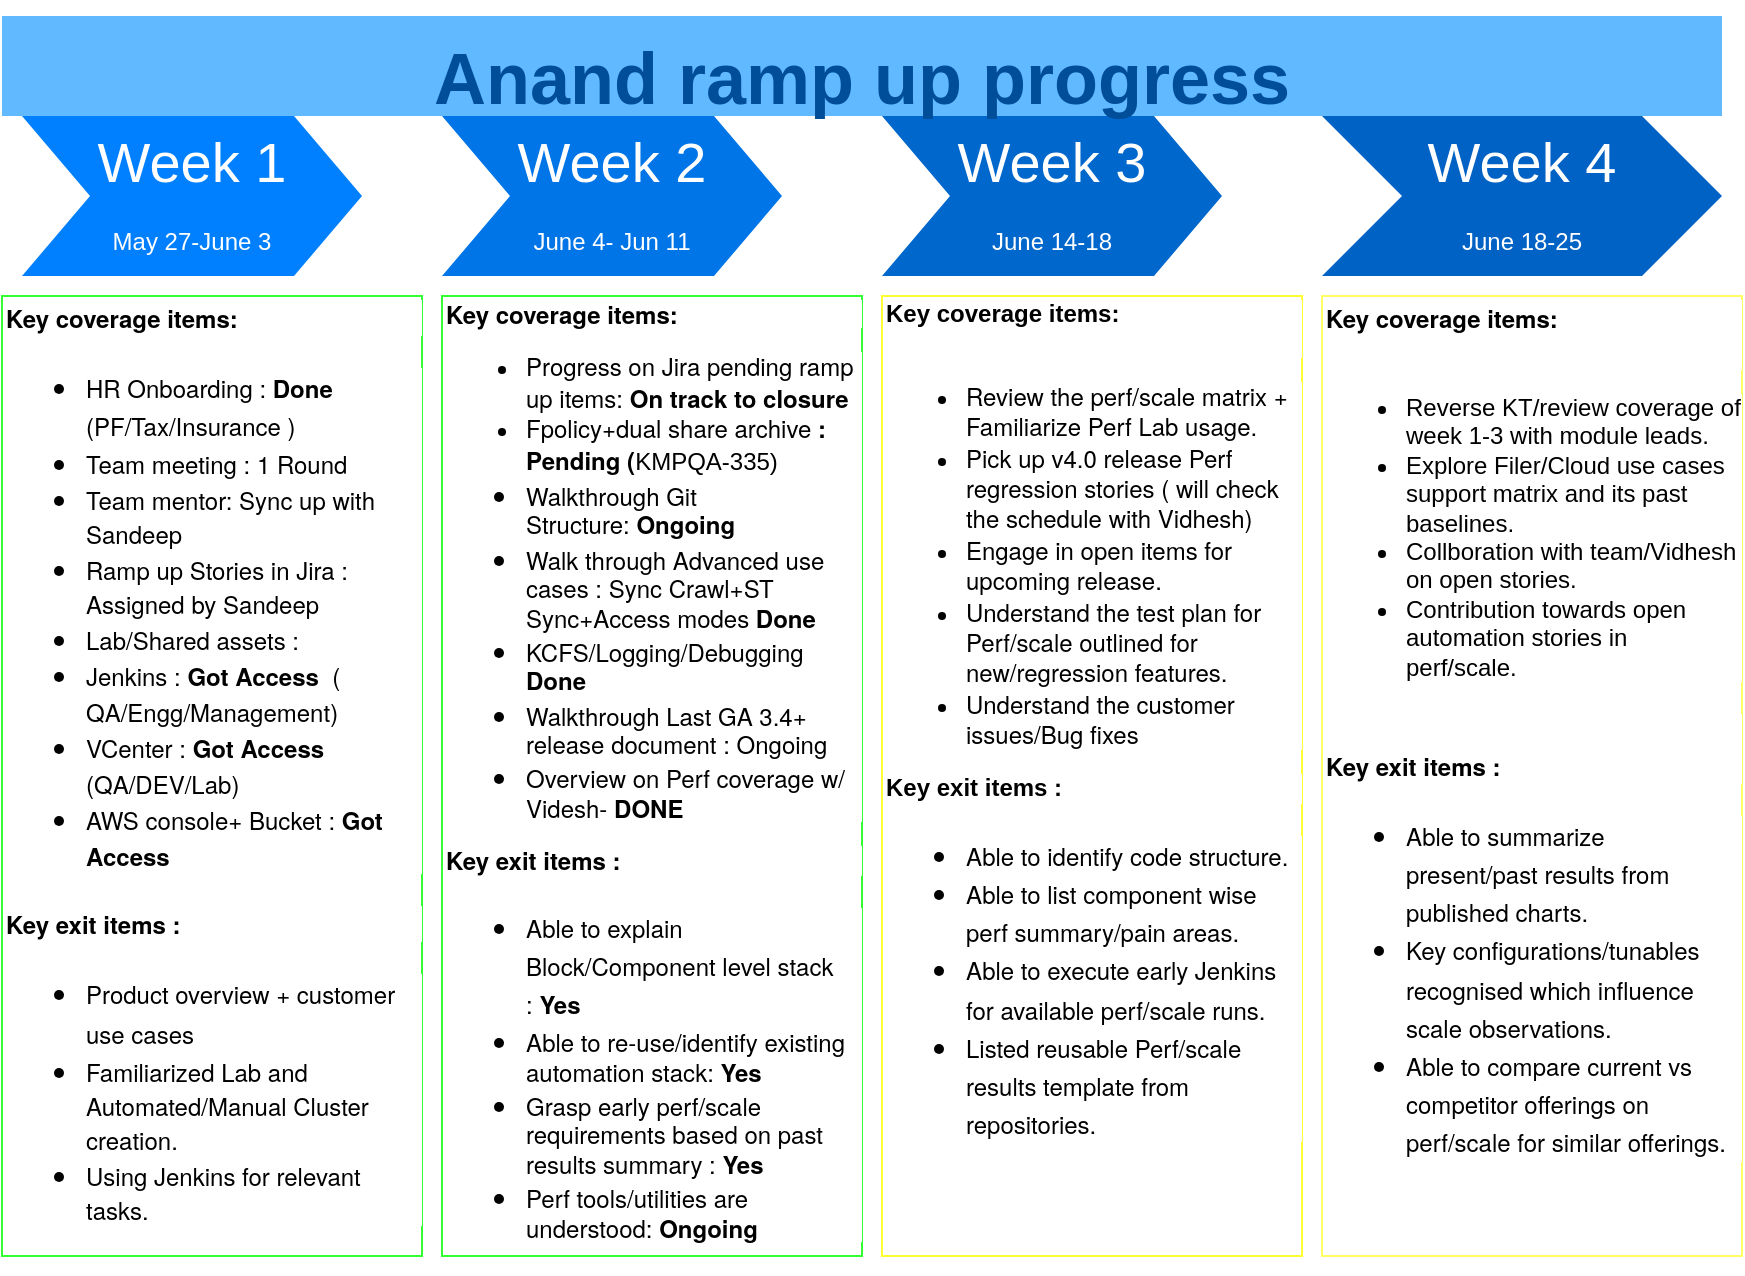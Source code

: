 <mxfile version="14.7.4" type="github">
  <diagram name="Page-1" id="d9b1e647-80fa-b4a2-5024-87a742678bcc">
    <mxGraphModel dx="1186" dy="614" grid="1" gridSize="10" guides="1" tooltips="1" connect="1" arrows="1" fold="1" page="1" pageScale="1" pageWidth="1100" pageHeight="850" background="none" math="0" shadow="0">
      <root>
        <mxCell id="0" />
        <mxCell id="1" parent="0" />
        <mxCell id="57fe6abec08f04cb-1" value="Week 1&lt;br&gt;&lt;font style=&quot;font-size: 12px&quot;&gt;May 27-June 3&lt;/font&gt;" style="shape=step;whiteSpace=wrap;html=1;fontSize=28;fillColor=#0080FF;fontColor=#FFFFFF;strokeColor=none;" parent="1" vertex="1">
          <mxGeometry x="90" y="180" width="170" height="80" as="geometry" />
        </mxCell>
        <mxCell id="57fe6abec08f04cb-2" value="Week 2&lt;br&gt;&lt;font style=&quot;font-size: 12px&quot;&gt;J&lt;font&gt;u&lt;/font&gt;&lt;/font&gt;&lt;font style=&quot;font-size: 12px&quot;&gt;ne 4- Jun 11&lt;/font&gt;" style="shape=step;whiteSpace=wrap;html=1;fontSize=28;fillColor=#0075E8;fontColor=#FFFFFF;strokeColor=none;" parent="1" vertex="1">
          <mxGeometry x="300" y="180" width="170" height="80" as="geometry" />
        </mxCell>
        <mxCell id="57fe6abec08f04cb-3" value="Week 3&lt;br&gt;&lt;font style=&quot;font-size: 12px&quot;&gt;June 14-18&lt;/font&gt;" style="shape=step;whiteSpace=wrap;html=1;fontSize=28;fillColor=#0067CC;fontColor=#FFFFFF;strokeColor=none;" parent="1" vertex="1">
          <mxGeometry x="520" y="180" width="170" height="80" as="geometry" />
        </mxCell>
        <mxCell id="57fe6abec08f04cb-4" value="Week 4&lt;br&gt;&lt;font style=&quot;font-size: 12px&quot;&gt;June 18-25&lt;/font&gt;" style="shape=step;whiteSpace=wrap;html=1;fontSize=28;fillColor=#0062C4;fontColor=#FFFFFF;strokeColor=none;" parent="1" vertex="1">
          <mxGeometry x="740" y="180" width="200" height="80" as="geometry" />
        </mxCell>
        <mxCell id="57fe6abec08f04cb-7" value="&lt;font style=&quot;font-size: 36px&quot;&gt;Anand ramp up progress&lt;/font&gt;" style="text;html=1;strokeColor=none;fillColor=#61BAFF;align=center;verticalAlign=middle;whiteSpace=wrap;fontSize=54;fontStyle=1;fontColor=#004D99;" parent="1" vertex="1">
          <mxGeometry x="80" y="130" width="860" height="50" as="geometry" />
        </mxCell>
        <mxCell id="WfNH4-pf-VjyFcLgyXZl-1" value="&lt;p class=&quot;p1&quot; style=&quot;font-stretch: normal ; line-height: normal ; font-family: &amp;#34;helvetica neue&amp;#34; ; background-color: rgb(255 , 255 , 255) ; margin: 0px&quot;&gt;&lt;b&gt;Key coverage items:&lt;/b&gt;&lt;/p&gt;&lt;p class=&quot;p1&quot; style=&quot;font-stretch: normal ; line-height: normal ; font-family: &amp;#34;helvetica neue&amp;#34; ; background-color: rgb(255 , 255 , 255) ; margin: 0px&quot;&gt;&lt;/p&gt;&lt;ul style=&quot;font-family: &amp;#34;calibri&amp;#34; , &amp;#34;arial&amp;#34; , &amp;#34;helvetica&amp;#34; , sans-serif ; font-size: 16px ; background-color: rgb(255 , 255 , 255)&quot;&gt;&lt;li&gt;&lt;span style=&quot;margin: 0px ; padding: 0px ; border: 0px ; font-style: inherit ; font-variant: inherit ; font-weight: inherit ; font-stretch: inherit ; font-size: 9pt ; line-height: inherit ; font-family: &amp;#34;helvetica neue&amp;#34; ; vertical-align: baseline ; background-color: rgba(0 , 0 , 0 , 0)&quot;&gt;HR Onboarding : &lt;/span&gt;&lt;span style=&quot;margin: 0px ; padding: 0px ; border: 0px ; font-style: inherit ; font-variant: inherit ; font-stretch: inherit ; font-size: 9pt ; line-height: inherit ; font-family: &amp;#34;helvetica neue&amp;#34; ; vertical-align: baseline ; background-color: rgba(0 , 0 , 0 , 0)&quot;&gt;&lt;b&gt;Done&lt;/b&gt;&lt;/span&gt;&lt;br&gt;&lt;span style=&quot;margin: 0px ; padding: 0px ; border: 0px ; font-style: inherit ; font-variant: inherit ; font-weight: inherit ; font-stretch: inherit ; font-size: 9pt ; line-height: inherit ; font-family: &amp;#34;helvetica neue&amp;#34; ; vertical-align: baseline ; background-color: rgba(0 , 0 , 0 , 0)&quot;&gt;(PF/Tax/Insurance )&amp;nbsp;&lt;/span&gt;&lt;br&gt;&lt;/li&gt;&lt;li&gt;&lt;p class=&quot;p1&quot; style=&quot;margin: 0px ; font-stretch: normal ; font-size: 12px ; line-height: normal ; font-family: &amp;#34;helvetica neue&amp;#34;&quot;&gt;Team meeting : 1 Round&lt;br&gt;&lt;/p&gt;&lt;/li&gt;&lt;li&gt;&lt;p class=&quot;p1&quot; style=&quot;margin: 0px ; font-stretch: normal ; font-size: 12px ; line-height: normal ; font-family: &amp;#34;helvetica neue&amp;#34;&quot;&gt;Team mentor: Sync up with Sandeep&lt;br&gt;&lt;/p&gt;&lt;/li&gt;&lt;li&gt;&lt;p class=&quot;p1&quot; style=&quot;margin: 0px ; font-stretch: normal ; font-size: 12px ; line-height: normal ; font-family: &amp;#34;helvetica neue&amp;#34;&quot;&gt;Ramp up Stories in Jira : Assigned by Sandeep&amp;nbsp;&lt;br&gt;&lt;/p&gt;&lt;/li&gt;&lt;li&gt;&lt;p class=&quot;p1&quot; style=&quot;margin: 0px ; font-stretch: normal ; font-size: 12px ; line-height: normal ; font-family: &amp;#34;helvetica neue&amp;#34;&quot;&gt;Lab/Shared assets :&amp;nbsp;&lt;/p&gt;&lt;/li&gt;&lt;li&gt;&lt;p class=&quot;p1&quot; style=&quot;margin: 0px ; font-stretch: normal ; font-size: 12px ; line-height: normal ; font-family: &amp;#34;helvetica neue&amp;#34;&quot;&gt;Jenkins : &lt;b&gt;Got Access&lt;/b&gt;&amp;nbsp; ( QA/Engg/Management)&lt;/p&gt;&lt;/li&gt;&lt;li&gt;&lt;p class=&quot;p1&quot; style=&quot;margin: 0px ; font-stretch: normal ; font-size: 12px ; line-height: normal ; font-family: &amp;#34;helvetica neue&amp;#34;&quot;&gt;VCenter : &lt;b&gt;Got Access&lt;/b&gt;&amp;nbsp; (QA/DEV/Lab)&lt;/p&gt;&lt;/li&gt;&lt;li&gt;&lt;p class=&quot;p1&quot; style=&quot;margin: 0px ; font-stretch: normal ; font-size: 12px ; line-height: normal ; font-family: &amp;#34;helvetica neue&amp;#34;&quot;&gt;AWS console+ Bucket : &lt;b&gt;Got Access&lt;/b&gt;&lt;/p&gt;&lt;/li&gt;&lt;/ul&gt;&lt;p style=&quot;font-family: &amp;#34;calibri&amp;#34; , &amp;#34;arial&amp;#34; , &amp;#34;helvetica&amp;#34; , sans-serif ; font-size: 16px ; background-color: rgb(255 , 255 , 255)&quot;&gt;&lt;/p&gt;&lt;p class=&quot;p2&quot; style=&quot;font-stretch: normal ; line-height: normal ; font-family: &amp;#34;helvetica neue&amp;#34; ; background-color: rgb(255 , 255 , 255) ; margin: 0px ; min-height: 14px&quot;&gt;&lt;b&gt;Key exit items :&lt;/b&gt;&lt;br&gt;&lt;/p&gt;&lt;p class=&quot;p1&quot; style=&quot;font-stretch: normal ; line-height: normal ; font-family: &amp;#34;helvetica neue&amp;#34; ; background-color: rgb(255 , 255 , 255) ; margin: 0px&quot;&gt;&lt;/p&gt;&lt;ul style=&quot;font-family: &amp;#34;calibri&amp;#34; , &amp;#34;arial&amp;#34; , &amp;#34;helvetica&amp;#34; , sans-serif ; font-size: 16px ; background-color: rgb(255 , 255 , 255)&quot;&gt;&lt;li&gt;&lt;span style=&quot;margin: 0px ; padding: 0px ; border: 0px ; font-style: inherit ; font-variant: inherit ; font-weight: inherit ; font-stretch: inherit ; font-size: 9pt ; line-height: inherit ; font-family: &amp;#34;helvetica neue&amp;#34; ; vertical-align: baseline ; background-color: rgba(0 , 0 , 0 , 0)&quot;&gt;Product overview + customer use cases&lt;/span&gt;&lt;/li&gt;&lt;li&gt;&lt;p class=&quot;p1&quot; style=&quot;margin: 0px ; font-stretch: normal ; font-size: 12px ; line-height: normal ; font-family: &amp;#34;helvetica neue&amp;#34;&quot;&gt;Familiarized Lab and Automated/Manual Cluster creation.&lt;/p&gt;&lt;/li&gt;&lt;li&gt;&lt;p class=&quot;p1&quot; style=&quot;margin: 0px ; font-stretch: normal ; font-size: 12px ; line-height: normal ; font-family: &amp;#34;helvetica neue&amp;#34;&quot;&gt;Using Jenkins for relevant tasks.&lt;/p&gt;&lt;/li&gt;&lt;/ul&gt;" style="text;spacingTop=-5;fillColor=#B9E0A5;whiteSpace=wrap;html=1;align=left;fontSize=12;fontFamily=Helvetica;fillColor=none;strokeColor=#33FF33;" parent="1" vertex="1">
          <mxGeometry x="80" y="270" width="210" height="480" as="geometry" />
        </mxCell>
        <mxCell id="WfNH4-pf-VjyFcLgyXZl-3" value="&lt;p class=&quot;p1&quot; style=&quot;font-family: &amp;#34;helvetica neue&amp;#34; ; background-color: rgb(255 , 255 , 255) ; margin: 0px&quot;&gt;&lt;b&gt;Key coverage items:&lt;/b&gt;&lt;/p&gt;&lt;p class=&quot;p1&quot; style=&quot;font-family: &amp;#34;helvetica neue&amp;#34; ; background-color: rgb(255 , 255 , 255) ; margin: 0px&quot;&gt;&lt;/p&gt;&lt;ul style=&quot;background-color: rgb(255 , 255 , 255)&quot;&gt;&lt;li&gt;&lt;font face=&quot;helvetica neue&quot;&gt;Progress on Jira pending ramp up items:&lt;span style=&quot;margin: 0px ; padding: 0px ; border: 0px ; font: inherit ; vertical-align: baseline ; color: inherit&quot;&gt;&amp;nbsp;&lt;/span&gt;&lt;b&gt;On track to closure&lt;/b&gt;&lt;/font&gt;&lt;/li&gt;&lt;li&gt;&lt;span style=&quot;margin: 0px ; padding: 0px ; border: 0px ; font-style: inherit ; font-variant: inherit ; font-weight: inherit ; font-stretch: inherit ; font-size: inherit ; line-height: inherit ; font-family: &amp;#34;helvetica neue&amp;#34; ; vertical-align: baseline ; color: inherit&quot;&gt;Fpolicy+dual share archive&lt;span style=&quot;margin: 0px ; padding: 0px ; border: 0px ; font: inherit ; vertical-align: baseline ; color: inherit&quot;&gt;&amp;nbsp;&lt;/span&gt;&lt;/span&gt;&lt;b style=&quot;font-family: &amp;#34;helvetica neue&amp;#34;&quot;&gt;: Pending (&lt;/b&gt;KMPQA-335)&lt;/li&gt;&lt;li style=&quot;font-family: &amp;#34;calibri&amp;#34; , &amp;#34;arial&amp;#34; , &amp;#34;helvetica&amp;#34; , sans-serif ; font-size: 16px&quot;&gt;&lt;p class=&quot;p1&quot; style=&quot;margin: 0px ; font-size: 12px ; font-family: &amp;#34;helvetica neue&amp;#34;&quot;&gt;Walkthrough Git Structure:&lt;span style=&quot;margin: 0px ; padding: 0px ; border: 0px ; font: inherit ; vertical-align: baseline ; color: inherit&quot;&gt;&amp;nbsp;&lt;/span&gt;&lt;b&gt;Ongoing&lt;/b&gt;&lt;/p&gt;&lt;/li&gt;&lt;li style=&quot;font-family: &amp;#34;calibri&amp;#34; , &amp;#34;arial&amp;#34; , &amp;#34;helvetica&amp;#34; , sans-serif ; font-size: 16px&quot;&gt;&lt;p class=&quot;p1&quot; style=&quot;margin: 0px ; font-size: 12px ; font-family: &amp;#34;helvetica neue&amp;#34;&quot;&gt;Walk through Advanced use cases :&lt;span style=&quot;margin: 0px ; padding: 0px ; border: 0px ; font: inherit ; vertical-align: baseline ; color: inherit&quot;&gt;&amp;nbsp;&lt;/span&gt;Sync Crawl+ST Sync+Access modes&lt;b&gt;&amp;nbsp;Done&lt;/b&gt;&lt;/p&gt;&lt;/li&gt;&lt;li style=&quot;font-family: &amp;#34;calibri&amp;#34; , &amp;#34;arial&amp;#34; , &amp;#34;helvetica&amp;#34; , sans-serif ; font-size: 16px&quot;&gt;&lt;p class=&quot;p1&quot; style=&quot;margin: 0px ; font-size: 12px ; font-family: &amp;#34;helvetica neue&amp;#34;&quot;&gt;KCFS/Logging/Debugging &lt;b&gt;Done&lt;/b&gt;&lt;/p&gt;&lt;/li&gt;&lt;li style=&quot;font-family: &amp;#34;calibri&amp;#34; , &amp;#34;arial&amp;#34; , &amp;#34;helvetica&amp;#34; , sans-serif ; font-size: 16px&quot;&gt;&lt;p class=&quot;p1&quot; style=&quot;margin: 0px ; font-size: 12px ; font-family: &amp;#34;helvetica neue&amp;#34;&quot;&gt;Walkthrough Last GA 3.4+ release document : Ongoing&lt;/p&gt;&lt;/li&gt;&lt;li style=&quot;font-family: &amp;#34;calibri&amp;#34; , &amp;#34;arial&amp;#34; , &amp;#34;helvetica&amp;#34; , sans-serif ; font-size: 16px&quot;&gt;&lt;p class=&quot;p1&quot; style=&quot;margin: 0px ; font-size: 12px ; font-family: &amp;#34;helvetica neue&amp;#34;&quot;&gt;Overview on Perf coverage w/ Videsh-&lt;span style=&quot;margin: 0px ; padding: 0px ; border: 0px ; font: inherit ; vertical-align: baseline ; color: inherit&quot;&gt;&amp;nbsp;&lt;/span&gt;&lt;b&gt;DONE&lt;/b&gt;&lt;b style=&quot;font-style: inherit&quot;&gt;&lt;br&gt;&lt;/b&gt;&lt;/p&gt;&lt;/li&gt;&lt;/ul&gt;&lt;p class=&quot;p1&quot; style=&quot;background-color: rgb(255 , 255 , 255) ; margin: 0px ; font-family: &amp;#34;helvetica neue&amp;#34;&quot;&gt;&lt;b style=&quot;font-style: inherit&quot;&gt;Key exit items :&lt;/b&gt;&lt;/p&gt;&lt;p class=&quot;p1&quot; style=&quot;font-family: &amp;#34;helvetica neue&amp;#34; ; background-color: rgb(255 , 255 , 255) ; margin: 0px&quot;&gt;&lt;/p&gt;&lt;ul style=&quot;font-size: 16px ; font-family: &amp;#34;calibri&amp;#34; , &amp;#34;arial&amp;#34; , &amp;#34;helvetica&amp;#34; , sans-serif ; background-color: rgb(255 , 255 , 255)&quot;&gt;&lt;li&gt;&lt;span style=&quot;margin: 0px ; padding: 0px ; border: 0px ; font-style: inherit ; font-variant: inherit ; font-weight: inherit ; font-stretch: inherit ; font-size: 9pt ; line-height: inherit ; font-family: &amp;#34;helvetica neue&amp;#34; ; vertical-align: baseline ; color: inherit ; background-color: rgba(0 , 0 , 0 , 0)&quot;&gt;Able to explain Block/Component level stack :&amp;nbsp;&lt;b&gt;Yes&lt;/b&gt;&lt;/span&gt;&lt;/li&gt;&lt;li&gt;&lt;p class=&quot;p1&quot; style=&quot;margin: 0px ; font-size: 12px ; font-family: &amp;#34;helvetica neue&amp;#34;&quot;&gt;Able to re-use/identify existing automation stack:&amp;nbsp;&lt;b&gt;Yes&lt;/b&gt;&lt;/p&gt;&lt;/li&gt;&lt;li&gt;&lt;p class=&quot;p1&quot; style=&quot;margin: 0px ; font-size: 12px ; font-family: &amp;#34;helvetica neue&amp;#34;&quot;&gt;Grasp early perf/scale requirements based on past results summary :&amp;nbsp;&lt;b&gt;Yes&lt;/b&gt;&lt;/p&gt;&lt;/li&gt;&lt;li&gt;&lt;p class=&quot;p1&quot; style=&quot;margin: 0px ; font-size: 12px ; font-family: &amp;#34;helvetica neue&amp;#34;&quot;&gt;Perf tools/utilities are understood:&amp;nbsp;&lt;b&gt;Ongoing&lt;/b&gt;&lt;/p&gt;&lt;/li&gt;&lt;/ul&gt;" style="text;spacingTop=-5;fillColor=#33FF33;whiteSpace=wrap;html=1;align=left;fontSize=12;fontFamily=Helvetica;fillColor=none;strokeColor=#33FF33;" parent="1" vertex="1">
          <mxGeometry x="300" y="270" width="210" height="480" as="geometry" />
        </mxCell>
        <mxCell id="WfNH4-pf-VjyFcLgyXZl-4" value="&lt;meta charset=&quot;utf-8&quot;&gt;&lt;p class=&quot;p1&quot; style=&quot;background-color: rgb(255 , 255 , 255) ; margin: 0px&quot;&gt;&lt;b&gt;Key coverage items:&lt;/b&gt;&lt;/p&gt;&lt;p class=&quot;p2&quot; style=&quot;background-color: rgb(255 , 255 , 255) ; margin: 0px ; min-height: 14px&quot;&gt;&lt;br&gt;&lt;/p&gt;&lt;p class=&quot;p1&quot; style=&quot;background-color: rgb(255 , 255 , 255) ; margin: 0px&quot;&gt;&lt;/p&gt;&lt;ul style=&quot;font-family: &amp;quot;helvetica&amp;quot; ; background-color: rgb(255 , 255 , 255)&quot;&gt;&lt;li&gt;&lt;font face=&quot;helvetica neue&quot;&gt;Review the perf/scale matrix + Familiarize Perf Lab usage.&lt;/font&gt;&lt;/li&gt;&lt;li&gt;&lt;font face=&quot;helvetica neue&quot;&gt;Pick up v4.0 release Perf regression stories ( will check the schedule with Vidhesh)&lt;br&gt;&lt;/font&gt;&lt;/li&gt;&lt;li&gt;&lt;font face=&quot;helvetica neue&quot;&gt;Engage in open items for upcoming release.&lt;/font&gt;&lt;/li&gt;&lt;li&gt;&lt;font face=&quot;helvetica neue&quot;&gt;Understand the test plan for Perf/scale outlined for new/regression features.&lt;/font&gt;&lt;/li&gt;&lt;li&gt;&lt;font face=&quot;helvetica neue&quot;&gt;Understand the customer issues/Bug fixes&lt;/font&gt;&lt;/li&gt;&lt;/ul&gt;&lt;p class=&quot;p1&quot; style=&quot;background-color: rgb(255 , 255 , 255) ; margin: 0px&quot;&gt;&lt;b&gt;Key exit items :&lt;/b&gt;&lt;/p&gt;&lt;p class=&quot;p1&quot; style=&quot;background-color: rgb(255 , 255 , 255) ; margin: 0px&quot;&gt;&lt;/p&gt;&lt;ul style=&quot;font-family: &amp;quot;calibri&amp;quot; , &amp;quot;arial&amp;quot; , &amp;quot;helvetica&amp;quot; , sans-serif ; font-size: 16px ; background-color: rgb(255 , 255 , 255)&quot;&gt;&lt;li&gt;&lt;span style=&quot;margin: 0px ; padding: 0px ; border: 0px ; font-style: inherit ; font-variant: inherit ; font-weight: inherit ; font-stretch: inherit ; font-size: 9pt ; line-height: inherit ; font-family: &amp;quot;helvetica neue&amp;quot; ; vertical-align: baseline ; color: inherit ; background-color: rgba(0 , 0 , 0 , 0)&quot;&gt;Able to identify code structure.&lt;/span&gt;&lt;/li&gt;&lt;li&gt;&lt;span style=&quot;margin: 0px ; padding: 0px ; border: 0px ; font-style: inherit ; font-variant: inherit ; font-weight: inherit ; font-stretch: inherit ; font-size: 9pt ; line-height: inherit ; font-family: &amp;quot;helvetica neue&amp;quot; ; vertical-align: baseline ; color: inherit ; background-color: rgba(0 , 0 , 0 , 0)&quot;&gt;Able to list component wise perf summary/pain areas.&lt;/span&gt;&lt;/li&gt;&lt;li&gt;&lt;span style=&quot;margin: 0px ; padding: 0px ; border: 0px ; font-style: inherit ; font-variant: inherit ; font-weight: inherit ; font-stretch: inherit ; font-size: 9pt ; line-height: inherit ; font-family: &amp;quot;helvetica neue&amp;quot; ; vertical-align: baseline ; color: inherit ; background-color: rgba(0 , 0 , 0 , 0)&quot;&gt;Able to execute early Jenkins for available perf/scale runs.&lt;/span&gt;&lt;/li&gt;&lt;li&gt;&lt;span style=&quot;margin: 0px ; padding: 0px ; border: 0px ; font-style: inherit ; font-variant: inherit ; font-weight: inherit ; font-stretch: inherit ; font-size: 9pt ; line-height: inherit ; font-family: &amp;quot;helvetica neue&amp;quot; ; vertical-align: baseline ; color: inherit ; background-color: rgba(0 , 0 , 0 , 0)&quot;&gt;Listed reusable Perf/scale results template from repositories.&lt;/span&gt;&lt;/li&gt;&lt;/ul&gt;&lt;div style=&quot;margin: 0px ; padding: 0px ; border: 0px ; font: inherit ; vertical-align: baseline ; color: inherit&quot;&gt;&lt;br style=&quot;color: rgb(0, 0, 0); font-family: &amp;quot;helvetica neue&amp;quot;; font-size: 12px; font-style: normal; font-weight: 400; letter-spacing: normal; text-align: left; text-indent: 0px; text-transform: none; word-spacing: 0px; background-color: rgb(255, 255, 255);&quot;&gt;&lt;/div&gt;" style="text;spacingTop=-5;fillColor=#FFFF33;whiteSpace=wrap;html=1;align=left;fontSize=12;fontFamily=Helvetica;fillColor=none;strokeColor=#FFFF33;" parent="1" vertex="1">
          <mxGeometry x="520" y="270" width="210" height="480" as="geometry" />
        </mxCell>
        <mxCell id="WfNH4-pf-VjyFcLgyXZl-5" value="&lt;p class=&quot;p1&quot; style=&quot;font-stretch: normal ; line-height: normal ; font-family: &amp;#34;helvetica neue&amp;#34; ; background-color: rgb(255 , 255 , 255) ; margin: 0px&quot;&gt;&lt;b&gt;Key coverage items:&lt;/b&gt;&lt;/p&gt;&lt;p class=&quot;p1&quot; style=&quot;font-stretch: normal ; line-height: normal ; font-family: &amp;#34;helvetica neue&amp;#34; ; background-color: rgb(255 , 255 , 255) ; margin: 0px&quot;&gt;&lt;br&gt;&lt;/p&gt;&lt;ul style=&quot;background-color: rgb(255 , 255 , 255)&quot;&gt;&lt;li&gt;Reverse KT/review coverage of week 1-3 with module leads.&lt;/li&gt;&lt;li&gt;Explore Filer/Cloud use cases support matrix and its past baselines.&lt;/li&gt;&lt;li&gt;Collboration with team/Vidhesh on open stories.&lt;/li&gt;&lt;li&gt;Contribution towards open automation stories in perf/scale.&lt;/li&gt;&lt;/ul&gt;&lt;p style=&quot;font-family: &amp;#34;calibri&amp;#34; , &amp;#34;arial&amp;#34; , &amp;#34;helvetica&amp;#34; , sans-serif ; font-size: 16px ; background-color: rgb(255 , 255 , 255)&quot;&gt;&lt;/p&gt;&lt;p class=&quot;p2&quot; style=&quot;font-stretch: normal ; line-height: normal ; font-family: &amp;#34;helvetica neue&amp;#34; ; background-color: rgb(255 , 255 , 255) ; margin: 0px ; min-height: 14px&quot;&gt;&lt;br&gt;&lt;/p&gt;&lt;p class=&quot;p1&quot; style=&quot;font-stretch: normal ; line-height: normal ; font-family: &amp;#34;helvetica neue&amp;#34; ; background-color: rgb(255 , 255 , 255) ; margin: 0px&quot;&gt;&lt;b&gt;Key exit items :&lt;/b&gt;&lt;/p&gt;&lt;p class=&quot;p1&quot; style=&quot;font-stretch: normal ; line-height: normal ; font-family: &amp;#34;helvetica neue&amp;#34; ; background-color: rgb(255 , 255 , 255) ; margin: 0px&quot;&gt;&lt;/p&gt;&lt;ul style=&quot;font-family: &amp;#34;calibri&amp;#34; , &amp;#34;arial&amp;#34; , &amp;#34;helvetica&amp;#34; , sans-serif ; font-size: 16px ; background-color: rgb(255 , 255 , 255)&quot;&gt;&lt;li&gt;&lt;span style=&quot;margin: 0px ; padding: 0px ; border: 0px ; font-style: inherit ; font-variant: inherit ; font-weight: inherit ; font-stretch: inherit ; font-size: 9pt ; line-height: inherit ; font-family: &amp;#34;helvetica neue&amp;#34; ; vertical-align: baseline ; background-color: rgba(0 , 0 , 0 , 0)&quot;&gt;Able to summarize present/past results from published charts.&lt;/span&gt;&lt;/li&gt;&lt;li&gt;&lt;span style=&quot;margin: 0px ; padding: 0px ; border: 0px ; font-style: inherit ; font-variant: inherit ; font-weight: inherit ; font-stretch: inherit ; font-size: 9pt ; line-height: inherit ; font-family: &amp;#34;helvetica neue&amp;#34; ; vertical-align: baseline ; background-color: rgba(0 , 0 , 0 , 0)&quot;&gt;Key configurations/tunables recognised which influence scale observations.&lt;/span&gt;&lt;/li&gt;&lt;li&gt;&lt;span style=&quot;margin: 0px ; padding: 0px ; border: 0px ; font-style: inherit ; font-variant: inherit ; font-weight: inherit ; font-stretch: inherit ; font-size: 9pt ; line-height: inherit ; font-family: &amp;#34;helvetica neue&amp;#34; ; vertical-align: baseline ; background-color: rgba(0 , 0 , 0 , 0)&quot;&gt;Able to compare current vs competitor offerings on perf/scale for similar offerings.&lt;/span&gt;&lt;/li&gt;&lt;/ul&gt;" style="text;spacingTop=-5;fillColor=#ffffff;whiteSpace=wrap;html=1;align=left;fontSize=12;fontFamily=Helvetica;fillColor=none;strokeColor=#FFFF66;" parent="1" vertex="1">
          <mxGeometry x="740" y="270" width="210" height="480" as="geometry" />
        </mxCell>
      </root>
    </mxGraphModel>
  </diagram>
</mxfile>
